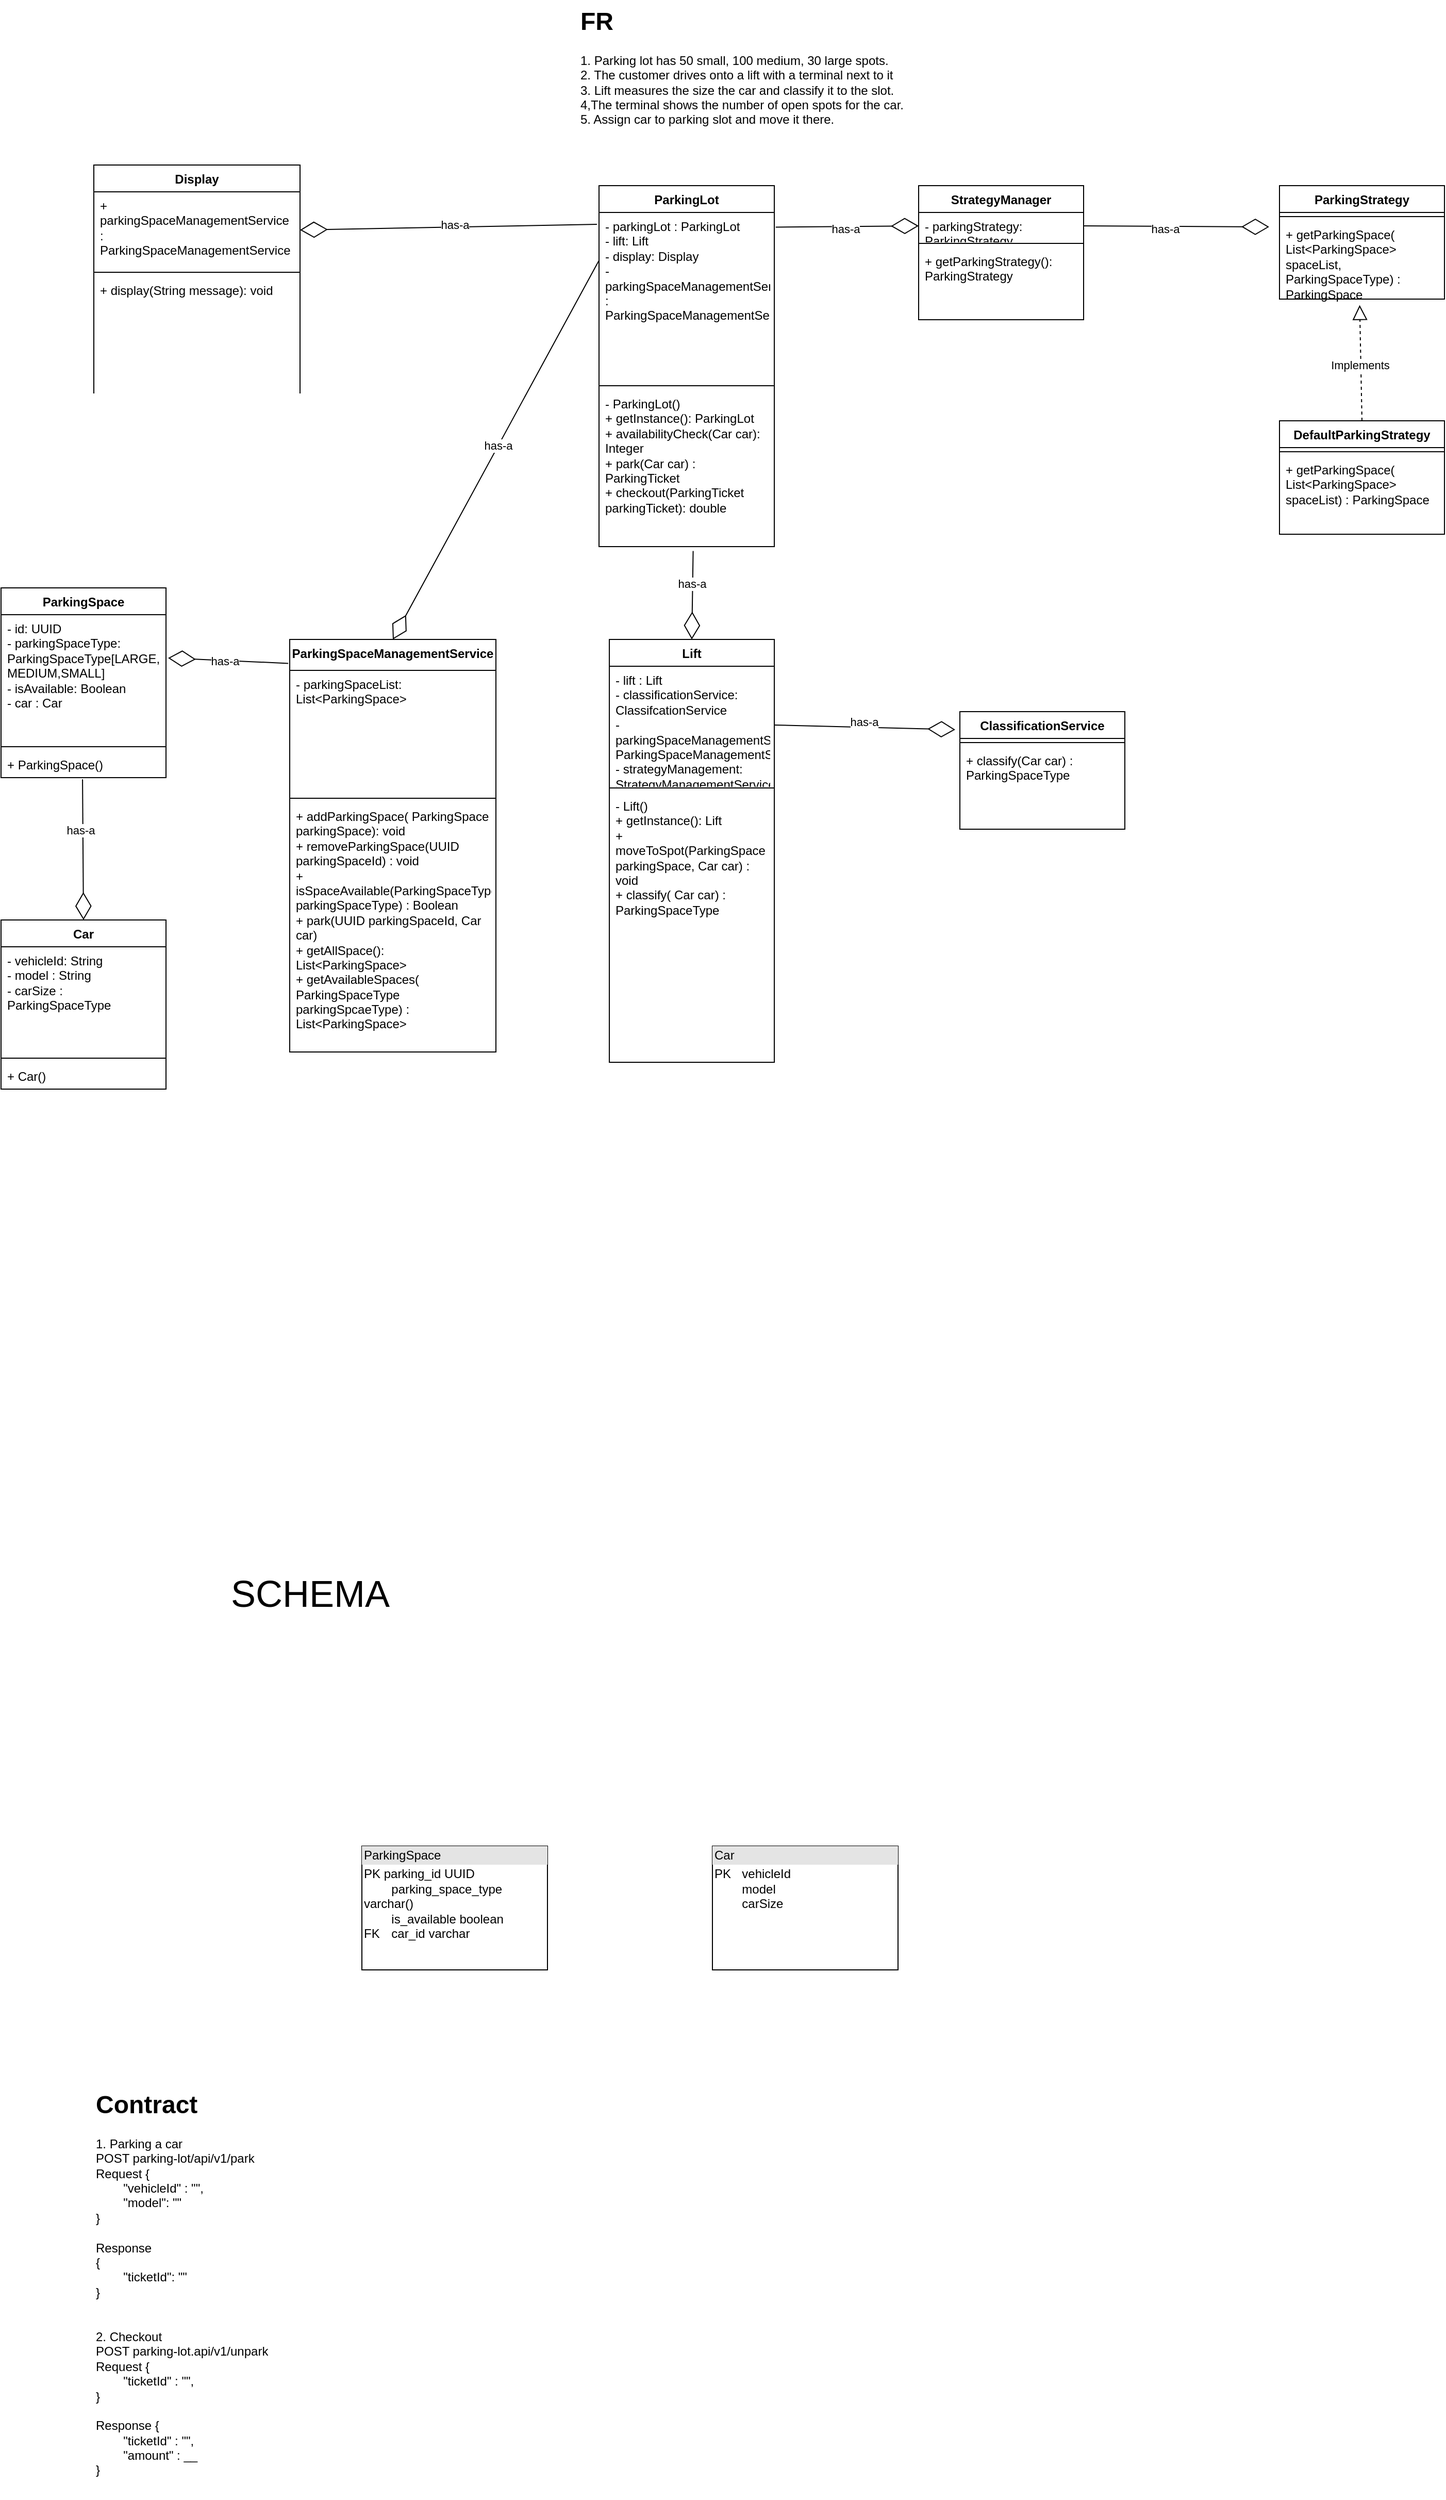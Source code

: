 <mxfile version="27.1.4">
  <diagram name="Page-1" id="UW-poa858qaeIp_pGrpX">
    <mxGraphModel dx="1883" dy="573" grid="1" gridSize="10" guides="1" tooltips="1" connect="1" arrows="1" fold="1" page="1" pageScale="1" pageWidth="827" pageHeight="1169" math="0" shadow="0">
      <root>
        <mxCell id="0" />
        <mxCell id="1" parent="0" />
        <mxCell id="SHzDKRTAuKYKpZvFo72O-1" value="&lt;h1 style=&quot;margin-top: 0px;&quot;&gt;FR&lt;/h1&gt;&lt;div&gt;1. Parking lot has 50 small, 100 medium, 30 large spots.&lt;/div&gt;&lt;div&gt;2. The customer drives onto a lift with a terminal next to it&lt;/div&gt;&lt;div&gt;3. Lift measures the size the car and classify it to the slot.&lt;/div&gt;&lt;div&gt;4,The terminal shows the number of open spots for the car.&lt;/div&gt;&lt;div&gt;5. Assign car to parking slot and move it there.&lt;/div&gt;" style="text;html=1;whiteSpace=wrap;overflow=hidden;rounded=0;" parent="1" vertex="1">
          <mxGeometry x="180" y="20" width="360" height="150" as="geometry" />
        </mxCell>
        <mxCell id="SHzDKRTAuKYKpZvFo72O-2" value="Car" style="swimlane;fontStyle=1;align=center;verticalAlign=top;childLayout=stackLayout;horizontal=1;startSize=26;horizontalStack=0;resizeParent=1;resizeParentMax=0;resizeLast=0;collapsible=1;marginBottom=0;whiteSpace=wrap;html=1;" parent="1" vertex="1">
          <mxGeometry x="-380" y="912" width="160" height="164" as="geometry" />
        </mxCell>
        <mxCell id="SHzDKRTAuKYKpZvFo72O-3" value="- vehicleId: String&lt;div&gt;- model : String&lt;/div&gt;&lt;div&gt;- carSize : ParkingSpaceType&lt;br&gt;&lt;/div&gt;" style="text;strokeColor=none;fillColor=none;align=left;verticalAlign=top;spacingLeft=4;spacingRight=4;overflow=hidden;rotatable=0;points=[[0,0.5],[1,0.5]];portConstraint=eastwest;whiteSpace=wrap;html=1;" parent="SHzDKRTAuKYKpZvFo72O-2" vertex="1">
          <mxGeometry y="26" width="160" height="104" as="geometry" />
        </mxCell>
        <mxCell id="SHzDKRTAuKYKpZvFo72O-4" value="" style="line;strokeWidth=1;fillColor=none;align=left;verticalAlign=middle;spacingTop=-1;spacingLeft=3;spacingRight=3;rotatable=0;labelPosition=right;points=[];portConstraint=eastwest;strokeColor=inherit;" parent="SHzDKRTAuKYKpZvFo72O-2" vertex="1">
          <mxGeometry y="130" width="160" height="8" as="geometry" />
        </mxCell>
        <mxCell id="SHzDKRTAuKYKpZvFo72O-5" value="+ Car()" style="text;strokeColor=none;fillColor=none;align=left;verticalAlign=top;spacingLeft=4;spacingRight=4;overflow=hidden;rotatable=0;points=[[0,0.5],[1,0.5]];portConstraint=eastwest;whiteSpace=wrap;html=1;" parent="SHzDKRTAuKYKpZvFo72O-2" vertex="1">
          <mxGeometry y="138" width="160" height="26" as="geometry" />
        </mxCell>
        <mxCell id="SHzDKRTAuKYKpZvFo72O-6" value="ParkingLot" style="swimlane;fontStyle=1;align=center;verticalAlign=top;childLayout=stackLayout;horizontal=1;startSize=26;horizontalStack=0;resizeParent=1;resizeParentMax=0;resizeLast=0;collapsible=1;marginBottom=0;whiteSpace=wrap;html=1;" parent="1" vertex="1">
          <mxGeometry x="200" y="200" width="170" height="350" as="geometry" />
        </mxCell>
        <mxCell id="SHzDKRTAuKYKpZvFo72O-7" value="- parkingLot : ParkingLot&lt;div&gt;- lift: Lift&lt;/div&gt;&lt;div&gt;- display: Display&lt;/div&gt;&lt;div&gt;- parkingSpaceManagementService : ParkingSpaceManagementService&lt;br&gt;&lt;div&gt;&lt;br&gt;&lt;/div&gt;&lt;/div&gt;" style="text;strokeColor=none;fillColor=none;align=left;verticalAlign=top;spacingLeft=4;spacingRight=4;overflow=hidden;rotatable=0;points=[[0,0.5],[1,0.5]];portConstraint=eastwest;whiteSpace=wrap;html=1;" parent="SHzDKRTAuKYKpZvFo72O-6" vertex="1">
          <mxGeometry y="26" width="170" height="164" as="geometry" />
        </mxCell>
        <mxCell id="SHzDKRTAuKYKpZvFo72O-8" value="" style="line;strokeWidth=1;fillColor=none;align=left;verticalAlign=middle;spacingTop=-1;spacingLeft=3;spacingRight=3;rotatable=0;labelPosition=right;points=[];portConstraint=eastwest;strokeColor=inherit;" parent="SHzDKRTAuKYKpZvFo72O-6" vertex="1">
          <mxGeometry y="190" width="170" height="8" as="geometry" />
        </mxCell>
        <mxCell id="SHzDKRTAuKYKpZvFo72O-9" value="- ParkingLot()&lt;div&gt;+ getInstance(): ParkingLot&lt;/div&gt;&lt;div&gt;+ availabilityCheck(Car car): Integer&lt;/div&gt;&lt;div&gt;+ park(Car car) : ParkingTicket&lt;/div&gt;&lt;div&gt;+ checkout(ParkingTicket parkingTicket): double&amp;nbsp;&lt;/div&gt;" style="text;strokeColor=none;fillColor=none;align=left;verticalAlign=top;spacingLeft=4;spacingRight=4;overflow=hidden;rotatable=0;points=[[0,0.5],[1,0.5]];portConstraint=eastwest;whiteSpace=wrap;html=1;" parent="SHzDKRTAuKYKpZvFo72O-6" vertex="1">
          <mxGeometry y="198" width="170" height="152" as="geometry" />
        </mxCell>
        <mxCell id="SHzDKRTAuKYKpZvFo72O-10" value="ParkingSpace" style="swimlane;fontStyle=1;align=center;verticalAlign=top;childLayout=stackLayout;horizontal=1;startSize=26;horizontalStack=0;resizeParent=1;resizeParentMax=0;resizeLast=0;collapsible=1;marginBottom=0;whiteSpace=wrap;html=1;" parent="1" vertex="1">
          <mxGeometry x="-380" y="590" width="160" height="184" as="geometry" />
        </mxCell>
        <mxCell id="SHzDKRTAuKYKpZvFo72O-11" value="&lt;div&gt;- id: UUID&lt;/div&gt;- parkingSpaceType: ParkingSpaceType[LARGE,&lt;div&gt;MEDIUM,SMALL]&lt;/div&gt;&lt;div&gt;- isAvailable: Boolean&lt;/div&gt;&lt;div&gt;- car : Car&lt;/div&gt;&lt;div&gt;&lt;br&gt;&lt;/div&gt;" style="text;strokeColor=none;fillColor=none;align=left;verticalAlign=top;spacingLeft=4;spacingRight=4;overflow=hidden;rotatable=0;points=[[0,0.5],[1,0.5]];portConstraint=eastwest;whiteSpace=wrap;html=1;" parent="SHzDKRTAuKYKpZvFo72O-10" vertex="1">
          <mxGeometry y="26" width="160" height="124" as="geometry" />
        </mxCell>
        <mxCell id="SHzDKRTAuKYKpZvFo72O-12" value="" style="line;strokeWidth=1;fillColor=none;align=left;verticalAlign=middle;spacingTop=-1;spacingLeft=3;spacingRight=3;rotatable=0;labelPosition=right;points=[];portConstraint=eastwest;strokeColor=inherit;" parent="SHzDKRTAuKYKpZvFo72O-10" vertex="1">
          <mxGeometry y="150" width="160" height="8" as="geometry" />
        </mxCell>
        <mxCell id="SHzDKRTAuKYKpZvFo72O-13" value="+ ParkingSpace()" style="text;strokeColor=none;fillColor=none;align=left;verticalAlign=top;spacingLeft=4;spacingRight=4;overflow=hidden;rotatable=0;points=[[0,0.5],[1,0.5]];portConstraint=eastwest;whiteSpace=wrap;html=1;" parent="SHzDKRTAuKYKpZvFo72O-10" vertex="1">
          <mxGeometry y="158" width="160" height="26" as="geometry" />
        </mxCell>
        <mxCell id="SHzDKRTAuKYKpZvFo72O-35" value="ParkingStrategy" style="swimlane;fontStyle=1;align=center;verticalAlign=top;childLayout=stackLayout;horizontal=1;startSize=26;horizontalStack=0;resizeParent=1;resizeParentMax=0;resizeLast=0;collapsible=1;marginBottom=0;whiteSpace=wrap;html=1;" parent="1" vertex="1">
          <mxGeometry x="860" y="200" width="160" height="110" as="geometry" />
        </mxCell>
        <mxCell id="SHzDKRTAuKYKpZvFo72O-36" value="" style="line;strokeWidth=1;fillColor=none;align=left;verticalAlign=middle;spacingTop=-1;spacingLeft=3;spacingRight=3;rotatable=0;labelPosition=right;points=[];portConstraint=eastwest;strokeColor=inherit;" parent="SHzDKRTAuKYKpZvFo72O-35" vertex="1">
          <mxGeometry y="26" width="160" height="8" as="geometry" />
        </mxCell>
        <mxCell id="SHzDKRTAuKYKpZvFo72O-37" value="+ getParkingSpace( List&amp;lt;ParkingSpace&amp;gt; spaceList, ParkingSpaceType) : ParkingSpace&amp;nbsp;" style="text;strokeColor=none;fillColor=none;align=left;verticalAlign=top;spacingLeft=4;spacingRight=4;overflow=hidden;rotatable=0;points=[[0,0.5],[1,0.5]];portConstraint=eastwest;whiteSpace=wrap;html=1;" parent="SHzDKRTAuKYKpZvFo72O-35" vertex="1">
          <mxGeometry y="34" width="160" height="76" as="geometry" />
        </mxCell>
        <mxCell id="SHzDKRTAuKYKpZvFo72O-38" value="DefaultParkingStrategy" style="swimlane;fontStyle=1;align=center;verticalAlign=top;childLayout=stackLayout;horizontal=1;startSize=26;horizontalStack=0;resizeParent=1;resizeParentMax=0;resizeLast=0;collapsible=1;marginBottom=0;whiteSpace=wrap;html=1;" parent="1" vertex="1">
          <mxGeometry x="860" y="428" width="160" height="110" as="geometry" />
        </mxCell>
        <mxCell id="SHzDKRTAuKYKpZvFo72O-39" value="" style="line;strokeWidth=1;fillColor=none;align=left;verticalAlign=middle;spacingTop=-1;spacingLeft=3;spacingRight=3;rotatable=0;labelPosition=right;points=[];portConstraint=eastwest;strokeColor=inherit;" parent="SHzDKRTAuKYKpZvFo72O-38" vertex="1">
          <mxGeometry y="26" width="160" height="8" as="geometry" />
        </mxCell>
        <mxCell id="SHzDKRTAuKYKpZvFo72O-40" value="+ getParkingSpace( List&amp;lt;ParkingSpace&amp;gt; spaceList) : ParkingSpace&amp;nbsp;" style="text;strokeColor=none;fillColor=none;align=left;verticalAlign=top;spacingLeft=4;spacingRight=4;overflow=hidden;rotatable=0;points=[[0,0.5],[1,0.5]];portConstraint=eastwest;whiteSpace=wrap;html=1;" parent="SHzDKRTAuKYKpZvFo72O-38" vertex="1">
          <mxGeometry y="34" width="160" height="76" as="geometry" />
        </mxCell>
        <mxCell id="SHzDKRTAuKYKpZvFo72O-44" value="" style="endArrow=block;dashed=1;endFill=0;endSize=12;html=1;rounded=0;entryX=0.486;entryY=1.076;entryDx=0;entryDy=0;entryPerimeter=0;exitX=0.5;exitY=0;exitDx=0;exitDy=0;" parent="1" source="SHzDKRTAuKYKpZvFo72O-38" target="SHzDKRTAuKYKpZvFo72O-37" edge="1">
          <mxGeometry width="160" relative="1" as="geometry">
            <mxPoint x="550.045" y="470" as="sourcePoint" />
            <mxPoint x="710.045" y="470" as="targetPoint" />
          </mxGeometry>
        </mxCell>
        <mxCell id="SHzDKRTAuKYKpZvFo72O-45" value="Implements" style="edgeLabel;html=1;align=center;verticalAlign=middle;resizable=0;points=[];" parent="SHzDKRTAuKYKpZvFo72O-44" vertex="1" connectable="0">
          <mxGeometry x="-0.039" y="1" relative="1" as="geometry">
            <mxPoint as="offset" />
          </mxGeometry>
        </mxCell>
        <mxCell id="SHzDKRTAuKYKpZvFo72O-59" value="" style="endArrow=diamondThin;endFill=0;endSize=24;html=1;rounded=0;exitX=0.494;exitY=1.064;exitDx=0;exitDy=0;exitPerimeter=0;entryX=0.5;entryY=0;entryDx=0;entryDy=0;" parent="1" source="SHzDKRTAuKYKpZvFo72O-13" target="SHzDKRTAuKYKpZvFo72O-2" edge="1">
          <mxGeometry width="160" relative="1" as="geometry">
            <mxPoint x="-340.0" y="897.664" as="sourcePoint" />
            <mxPoint x="252.72" y="872" as="targetPoint" />
          </mxGeometry>
        </mxCell>
        <mxCell id="SHzDKRTAuKYKpZvFo72O-60" value="has-a" style="edgeLabel;html=1;align=center;verticalAlign=middle;resizable=0;points=[];" parent="SHzDKRTAuKYKpZvFo72O-59" vertex="1" connectable="0">
          <mxGeometry x="-0.283" y="-3" relative="1" as="geometry">
            <mxPoint as="offset" />
          </mxGeometry>
        </mxCell>
        <mxCell id="hGUzSqDSabfNw7DdW95T-1" value="Lift" style="swimlane;fontStyle=1;align=center;verticalAlign=top;childLayout=stackLayout;horizontal=1;startSize=26;horizontalStack=0;resizeParent=1;resizeParentMax=0;resizeLast=0;collapsible=1;marginBottom=0;whiteSpace=wrap;html=1;" parent="1" vertex="1">
          <mxGeometry x="210" y="640" width="160" height="410" as="geometry" />
        </mxCell>
        <mxCell id="hGUzSqDSabfNw7DdW95T-2" value="- lift : Lift&lt;br&gt;&lt;div&gt;- classificationService: ClassifcationService&lt;/div&gt;&lt;div&gt;- parkingSpaceManagementService:&lt;br&gt;ParkingSpaceManagementService&lt;/div&gt;&lt;div&gt;- strategyManagement: StrategyManagementService&lt;/div&gt;" style="text;strokeColor=none;fillColor=none;align=left;verticalAlign=top;spacingLeft=4;spacingRight=4;overflow=hidden;rotatable=0;points=[[0,0.5],[1,0.5]];portConstraint=eastwest;whiteSpace=wrap;html=1;" parent="hGUzSqDSabfNw7DdW95T-1" vertex="1">
          <mxGeometry y="26" width="160" height="114" as="geometry" />
        </mxCell>
        <mxCell id="hGUzSqDSabfNw7DdW95T-3" value="" style="line;strokeWidth=1;fillColor=none;align=left;verticalAlign=middle;spacingTop=-1;spacingLeft=3;spacingRight=3;rotatable=0;labelPosition=right;points=[];portConstraint=eastwest;strokeColor=inherit;" parent="hGUzSqDSabfNw7DdW95T-1" vertex="1">
          <mxGeometry y="140" width="160" height="8" as="geometry" />
        </mxCell>
        <mxCell id="hGUzSqDSabfNw7DdW95T-4" value="- Lift()&lt;div&gt;+ getInstance(): Lift&lt;br&gt;+ moveToSpot(ParkingSpace parkingSpace, Car car) : void&amp;nbsp;&lt;/div&gt;&lt;div&gt;+ classify( Car car) : ParkingSpaceType&lt;br&gt;&lt;/div&gt;&lt;div&gt;&lt;br&gt;&lt;/div&gt;" style="text;strokeColor=none;fillColor=none;align=left;verticalAlign=top;spacingLeft=4;spacingRight=4;overflow=hidden;rotatable=0;points=[[0,0.5],[1,0.5]];portConstraint=eastwest;whiteSpace=wrap;html=1;" parent="hGUzSqDSabfNw7DdW95T-1" vertex="1">
          <mxGeometry y="148" width="160" height="262" as="geometry" />
        </mxCell>
        <mxCell id="hGUzSqDSabfNw7DdW95T-7" value="ClassificationService" style="swimlane;fontStyle=1;align=center;verticalAlign=top;childLayout=stackLayout;horizontal=1;startSize=26;horizontalStack=0;resizeParent=1;resizeParentMax=0;resizeLast=0;collapsible=1;marginBottom=0;whiteSpace=wrap;html=1;" parent="1" vertex="1">
          <mxGeometry x="550" y="710" width="160" height="114" as="geometry" />
        </mxCell>
        <mxCell id="hGUzSqDSabfNw7DdW95T-9" value="" style="line;strokeWidth=1;fillColor=none;align=left;verticalAlign=middle;spacingTop=-1;spacingLeft=3;spacingRight=3;rotatable=0;labelPosition=right;points=[];portConstraint=eastwest;strokeColor=inherit;" parent="hGUzSqDSabfNw7DdW95T-7" vertex="1">
          <mxGeometry y="26" width="160" height="8" as="geometry" />
        </mxCell>
        <mxCell id="hGUzSqDSabfNw7DdW95T-10" value="+ classify(Car car) : ParkingSpaceType" style="text;strokeColor=none;fillColor=none;align=left;verticalAlign=top;spacingLeft=4;spacingRight=4;overflow=hidden;rotatable=0;points=[[0,0.5],[1,0.5]];portConstraint=eastwest;whiteSpace=wrap;html=1;" parent="hGUzSqDSabfNw7DdW95T-7" vertex="1">
          <mxGeometry y="34" width="160" height="80" as="geometry" />
        </mxCell>
        <mxCell id="hGUzSqDSabfNw7DdW95T-11" value="" style="endArrow=diamondThin;endFill=0;endSize=24;html=1;rounded=0;exitX=1;exitY=0.5;exitDx=0;exitDy=0;entryX=-0.028;entryY=0.153;entryDx=0;entryDy=0;entryPerimeter=0;" parent="1" source="hGUzSqDSabfNw7DdW95T-2" target="hGUzSqDSabfNw7DdW95T-7" edge="1">
          <mxGeometry width="160" relative="1" as="geometry">
            <mxPoint x="370" y="490" as="sourcePoint" />
            <mxPoint x="530" y="490" as="targetPoint" />
          </mxGeometry>
        </mxCell>
        <mxCell id="hGUzSqDSabfNw7DdW95T-12" value="has-a" style="edgeLabel;html=1;align=center;verticalAlign=middle;resizable=0;points=[];" parent="hGUzSqDSabfNw7DdW95T-11" vertex="1" connectable="0">
          <mxGeometry x="-0.007" y="5" relative="1" as="geometry">
            <mxPoint as="offset" />
          </mxGeometry>
        </mxCell>
        <mxCell id="hGUzSqDSabfNw7DdW95T-13" value="ParkingSpaceManagementService" style="swimlane;fontStyle=1;align=center;verticalAlign=top;childLayout=stackLayout;horizontal=1;startSize=30;horizontalStack=0;resizeParent=1;resizeParentMax=0;resizeLast=0;collapsible=1;marginBottom=0;whiteSpace=wrap;html=1;" parent="1" vertex="1">
          <mxGeometry x="-100" y="640" width="200" height="400" as="geometry" />
        </mxCell>
        <mxCell id="hGUzSqDSabfNw7DdW95T-14" value="- parkingSpaceList: List&amp;lt;ParkingSpace&amp;gt;" style="text;strokeColor=none;fillColor=none;align=left;verticalAlign=top;spacingLeft=4;spacingRight=4;overflow=hidden;rotatable=0;points=[[0,0.5],[1,0.5]];portConstraint=eastwest;whiteSpace=wrap;html=1;" parent="hGUzSqDSabfNw7DdW95T-13" vertex="1">
          <mxGeometry y="30" width="200" height="120" as="geometry" />
        </mxCell>
        <mxCell id="hGUzSqDSabfNw7DdW95T-15" value="" style="line;strokeWidth=1;fillColor=none;align=left;verticalAlign=middle;spacingTop=-1;spacingLeft=3;spacingRight=3;rotatable=0;labelPosition=right;points=[];portConstraint=eastwest;strokeColor=inherit;" parent="hGUzSqDSabfNw7DdW95T-13" vertex="1">
          <mxGeometry y="150" width="200" height="8" as="geometry" />
        </mxCell>
        <mxCell id="hGUzSqDSabfNw7DdW95T-16" value="+ addParkingSpace( ParkingSpace parkingSpace): void&lt;div&gt;+ removeParkingSpace(UUID parkingSpaceId) : void&lt;/div&gt;&lt;div&gt;+ isSpaceAvailable(ParkingSpaceType parkingSpaceType) : Boolean&lt;/div&gt;&lt;div&gt;+ park(UUID parkingSpaceId, Car car)&lt;/div&gt;&lt;div&gt;+ getAllSpace(): List&amp;lt;ParkingSpace&amp;gt;&lt;/div&gt;&lt;div&gt;+ getAvailableSpaces( ParkingSpaceType parkingSpcaeType) : List&amp;lt;ParkingSpace&amp;gt;&lt;/div&gt;" style="text;strokeColor=none;fillColor=none;align=left;verticalAlign=top;spacingLeft=4;spacingRight=4;overflow=hidden;rotatable=0;points=[[0,0.5],[1,0.5]];portConstraint=eastwest;whiteSpace=wrap;html=1;" parent="hGUzSqDSabfNw7DdW95T-13" vertex="1">
          <mxGeometry y="158" width="200" height="242" as="geometry" />
        </mxCell>
        <mxCell id="hGUzSqDSabfNw7DdW95T-17" value="" style="endArrow=diamondThin;endFill=0;endSize=24;html=1;rounded=0;exitX=-0.007;exitY=0.058;exitDx=0;exitDy=0;exitPerimeter=0;" parent="1" source="hGUzSqDSabfNw7DdW95T-13" edge="1">
          <mxGeometry width="160" relative="1" as="geometry">
            <mxPoint y="630" as="sourcePoint" />
            <mxPoint x="-218" y="658" as="targetPoint" />
          </mxGeometry>
        </mxCell>
        <mxCell id="hGUzSqDSabfNw7DdW95T-18" value="has-a" style="edgeLabel;html=1;align=center;verticalAlign=middle;resizable=0;points=[];" parent="hGUzSqDSabfNw7DdW95T-17" vertex="1" connectable="0">
          <mxGeometry x="0.061" relative="1" as="geometry">
            <mxPoint as="offset" />
          </mxGeometry>
        </mxCell>
        <mxCell id="hGUzSqDSabfNw7DdW95T-19" value="" style="endArrow=diamondThin;endFill=0;endSize=24;html=1;rounded=0;entryX=0.5;entryY=0;entryDx=0;entryDy=0;exitX=0.537;exitY=1.028;exitDx=0;exitDy=0;exitPerimeter=0;" parent="1" source="SHzDKRTAuKYKpZvFo72O-9" target="hGUzSqDSabfNw7DdW95T-1" edge="1">
          <mxGeometry width="160" relative="1" as="geometry">
            <mxPoint x="250" y="460" as="sourcePoint" />
            <mxPoint x="410" y="460" as="targetPoint" />
          </mxGeometry>
        </mxCell>
        <mxCell id="hGUzSqDSabfNw7DdW95T-20" value="has-a" style="edgeLabel;html=1;align=center;verticalAlign=middle;resizable=0;points=[];" parent="hGUzSqDSabfNw7DdW95T-19" vertex="1" connectable="0">
          <mxGeometry x="-0.252" y="-1" relative="1" as="geometry">
            <mxPoint as="offset" />
          </mxGeometry>
        </mxCell>
        <mxCell id="hGUzSqDSabfNw7DdW95T-25" value="StrategyManager" style="swimlane;fontStyle=1;align=center;verticalAlign=top;childLayout=stackLayout;horizontal=1;startSize=26;horizontalStack=0;resizeParent=1;resizeParentMax=0;resizeLast=0;collapsible=1;marginBottom=0;whiteSpace=wrap;html=1;" parent="1" vertex="1">
          <mxGeometry x="510" y="200" width="160" height="130" as="geometry" />
        </mxCell>
        <mxCell id="hGUzSqDSabfNw7DdW95T-26" value="- parkingStrategy: ParkingStrategy" style="text;strokeColor=none;fillColor=none;align=left;verticalAlign=top;spacingLeft=4;spacingRight=4;overflow=hidden;rotatable=0;points=[[0,0.5],[1,0.5]];portConstraint=eastwest;whiteSpace=wrap;html=1;" parent="hGUzSqDSabfNw7DdW95T-25" vertex="1">
          <mxGeometry y="26" width="160" height="26" as="geometry" />
        </mxCell>
        <mxCell id="hGUzSqDSabfNw7DdW95T-27" value="" style="line;strokeWidth=1;fillColor=none;align=left;verticalAlign=middle;spacingTop=-1;spacingLeft=3;spacingRight=3;rotatable=0;labelPosition=right;points=[];portConstraint=eastwest;strokeColor=inherit;" parent="hGUzSqDSabfNw7DdW95T-25" vertex="1">
          <mxGeometry y="52" width="160" height="8" as="geometry" />
        </mxCell>
        <mxCell id="hGUzSqDSabfNw7DdW95T-28" value="+ getParkingStrategy(): ParkingStrategy" style="text;strokeColor=none;fillColor=none;align=left;verticalAlign=top;spacingLeft=4;spacingRight=4;overflow=hidden;rotatable=0;points=[[0,0.5],[1,0.5]];portConstraint=eastwest;whiteSpace=wrap;html=1;" parent="hGUzSqDSabfNw7DdW95T-25" vertex="1">
          <mxGeometry y="60" width="160" height="70" as="geometry" />
        </mxCell>
        <mxCell id="hGUzSqDSabfNw7DdW95T-29" value="" style="endArrow=diamondThin;endFill=0;endSize=24;html=1;rounded=0;exitX=1;exitY=0.5;exitDx=0;exitDy=0;" parent="1" source="hGUzSqDSabfNw7DdW95T-26" edge="1">
          <mxGeometry width="160" relative="1" as="geometry">
            <mxPoint x="270" y="140" as="sourcePoint" />
            <mxPoint x="850" y="240" as="targetPoint" />
          </mxGeometry>
        </mxCell>
        <mxCell id="hGUzSqDSabfNw7DdW95T-30" value="has-a" style="edgeLabel;html=1;align=center;verticalAlign=middle;resizable=0;points=[];" parent="hGUzSqDSabfNw7DdW95T-29" vertex="1" connectable="0">
          <mxGeometry x="-0.139" y="-1" relative="1" as="geometry">
            <mxPoint x="1" y="1" as="offset" />
          </mxGeometry>
        </mxCell>
        <mxCell id="hGUzSqDSabfNw7DdW95T-31" value="&lt;font style=&quot;font-size: 36px;&quot;&gt;SCHEMA&lt;/font&gt;" style="text;html=1;align=center;verticalAlign=middle;whiteSpace=wrap;rounded=0;" parent="1" vertex="1">
          <mxGeometry x="-330" y="1550" width="500" height="30" as="geometry" />
        </mxCell>
        <mxCell id="hGUzSqDSabfNw7DdW95T-32" value="&lt;div style=&quot;box-sizing: border-box; width: 100%; background: rgb(228, 228, 228); padding: 2px;&quot;&gt;ParkingSpace&lt;/div&gt;&lt;table style=&quot;width:100%;font-size:1em;&quot; cellpadding=&quot;2&quot; cellspacing=&quot;0&quot;&gt;&lt;tbody&gt;&lt;tr&gt;&lt;td&gt;PK parking_id UUID&lt;br&gt;&lt;span style=&quot;white-space: pre;&quot;&gt;&#x9;&lt;/span&gt;parking_space_type varchar()&lt;br&gt;&lt;span style=&quot;white-space: pre;&quot;&gt;&#x9;&lt;/span&gt;is_available boolean&lt;br&gt;FK&lt;span style=&quot;white-space: pre;&quot;&gt;&#x9;&lt;/span&gt;car_id varchar&amp;nbsp;&lt;br&gt;&lt;br&gt;&lt;/td&gt;&lt;td&gt;&lt;br&gt;&lt;/td&gt;&lt;/tr&gt;&lt;tr&gt;&lt;td&gt;&lt;/td&gt;&lt;td&gt;&lt;br&gt;&lt;/td&gt;&lt;/tr&gt;&lt;/tbody&gt;&lt;/table&gt;" style="verticalAlign=top;align=left;overflow=fill;html=1;whiteSpace=wrap;" parent="1" vertex="1">
          <mxGeometry x="-30" y="1810" width="180" height="120" as="geometry" />
        </mxCell>
        <mxCell id="hGUzSqDSabfNw7DdW95T-33" value="&lt;div style=&quot;box-sizing: border-box; width: 100%; background: rgb(228, 228, 228); padding: 2px;&quot;&gt;Car&lt;/div&gt;&lt;table style=&quot;width:100%;font-size:1em;&quot; cellpadding=&quot;2&quot; cellspacing=&quot;0&quot;&gt;&lt;tbody&gt;&lt;tr&gt;&lt;td&gt;PK&lt;span style=&quot;white-space: pre;&quot;&gt;&#x9;&lt;/span&gt;vehicleId&lt;br&gt;&amp;nbsp;&lt;span style=&quot;white-space: pre;&quot;&gt;&#x9;&lt;/span&gt;model&lt;br&gt;&lt;span style=&quot;white-space: pre;&quot;&gt;&#x9;&lt;/span&gt;carSize&lt;br&gt;&lt;/td&gt;&lt;td&gt;&lt;br&gt;&lt;/td&gt;&lt;/tr&gt;&lt;tr&gt;&lt;td&gt;&lt;br&gt;&lt;/td&gt;&lt;td&gt;&lt;br&gt;&lt;/td&gt;&lt;/tr&gt;&lt;/tbody&gt;&lt;/table&gt;" style="verticalAlign=top;align=left;overflow=fill;html=1;whiteSpace=wrap;" parent="1" vertex="1">
          <mxGeometry x="310" y="1810" width="180" height="120" as="geometry" />
        </mxCell>
        <mxCell id="hGUzSqDSabfNw7DdW95T-34" value="&lt;h1 style=&quot;margin-top: 0px;&quot;&gt;Contract&lt;/h1&gt;&lt;div&gt;1. Parking a car&lt;br&gt;POST parking-lot/api/v1/park&lt;/div&gt;&lt;div&gt;Request {&lt;/div&gt;&lt;div&gt;&lt;span style=&quot;white-space: pre;&quot;&gt;&#x9;&lt;/span&gt;&quot;vehicleId&quot; : &quot;&quot;,&lt;br&gt;&lt;/div&gt;&lt;div&gt;&lt;span style=&quot;white-space: pre;&quot;&gt;&#x9;&lt;/span&gt;&quot;model&quot;: &quot;&quot;&lt;br&gt;&lt;/div&gt;&lt;div&gt;}&lt;/div&gt;&lt;div&gt;&lt;br&gt;&lt;/div&gt;&lt;div&gt;Response&amp;nbsp;&lt;br&gt;{&lt;/div&gt;&lt;div&gt;&lt;span style=&quot;white-space: pre;&quot;&gt;&#x9;&lt;/span&gt;&quot;ticketId&quot;: &quot;&quot;&amp;nbsp;&lt;br&gt;}&lt;/div&gt;&lt;div&gt;&lt;br&gt;&lt;/div&gt;&lt;div&gt;&lt;br&gt;&lt;/div&gt;&lt;div&gt;2. Checkout&lt;br&gt;POST parking-lot.api/v1/unpark&lt;/div&gt;&lt;div&gt;Request {&lt;/div&gt;&lt;div&gt;&lt;span style=&quot;white-space: pre;&quot;&gt;&#x9;&lt;/span&gt;&quot;ticketId&quot; : &quot;&quot;,&lt;br&gt;&lt;/div&gt;&lt;div&gt;}&lt;/div&gt;&lt;div&gt;&lt;br&gt;&lt;/div&gt;&lt;div&gt;Response {&lt;/div&gt;&lt;div&gt;&lt;span style=&quot;white-space: pre;&quot;&gt;&#x9;&lt;/span&gt;&quot;ticketId&quot; : &quot;&quot;,&lt;br&gt;&lt;/div&gt;&lt;div&gt;&lt;span style=&quot;white-space: pre;&quot;&gt;&#x9;&lt;/span&gt;&quot;amount&quot; : __&lt;br&gt;&lt;/div&gt;&lt;div&gt;}&lt;/div&gt;" style="text;html=1;whiteSpace=wrap;overflow=hidden;rounded=0;" parent="1" vertex="1">
          <mxGeometry x="-290" y="2040" width="300" height="400" as="geometry" />
        </mxCell>
        <mxCell id="hGUzSqDSabfNw7DdW95T-36" value="Display" style="swimlane;fontStyle=1;align=center;verticalAlign=top;childLayout=stackLayout;horizontal=1;startSize=26;horizontalStack=0;resizeParent=1;resizeParentMax=0;resizeLast=0;collapsible=1;marginBottom=0;whiteSpace=wrap;html=1;" parent="1" vertex="1">
          <mxGeometry x="-290" y="180" width="200" height="248" as="geometry" />
        </mxCell>
        <mxCell id="hGUzSqDSabfNw7DdW95T-37" value="+ parkingSpaceManagementService&lt;div&gt;: ParkingSpaceManagementService&lt;/div&gt;" style="text;strokeColor=none;fillColor=none;align=left;verticalAlign=top;spacingLeft=4;spacingRight=4;overflow=hidden;rotatable=0;points=[[0,0.5],[1,0.5]];portConstraint=eastwest;whiteSpace=wrap;html=1;" parent="hGUzSqDSabfNw7DdW95T-36" vertex="1">
          <mxGeometry y="26" width="200" height="74" as="geometry" />
        </mxCell>
        <mxCell id="hGUzSqDSabfNw7DdW95T-38" value="" style="line;strokeWidth=1;fillColor=none;align=left;verticalAlign=middle;spacingTop=-1;spacingLeft=3;spacingRight=3;rotatable=0;labelPosition=right;points=[];portConstraint=eastwest;strokeColor=inherit;" parent="hGUzSqDSabfNw7DdW95T-36" vertex="1">
          <mxGeometry y="100" width="200" height="8" as="geometry" />
        </mxCell>
        <mxCell id="hGUzSqDSabfNw7DdW95T-39" value="+ display(String message): void&lt;div&gt;&lt;div&gt;&lt;br&gt;&lt;/div&gt;&lt;/div&gt;" style="text;strokeColor=none;fillColor=none;align=left;verticalAlign=top;spacingLeft=4;spacingRight=4;overflow=hidden;rotatable=0;points=[[0,0.5],[1,0.5]];portConstraint=eastwest;whiteSpace=wrap;html=1;" parent="hGUzSqDSabfNw7DdW95T-36" vertex="1">
          <mxGeometry y="108" width="200" height="140" as="geometry" />
        </mxCell>
        <mxCell id="hGUzSqDSabfNw7DdW95T-40" value="" style="endArrow=diamondThin;endFill=0;endSize=24;html=1;rounded=0;entryX=1;entryY=0.5;entryDx=0;entryDy=0;exitX=-0.012;exitY=0.07;exitDx=0;exitDy=0;exitPerimeter=0;" parent="1" source="SHzDKRTAuKYKpZvFo72O-7" target="hGUzSqDSabfNw7DdW95T-37" edge="1">
          <mxGeometry width="160" relative="1" as="geometry">
            <mxPoint x="310" y="510" as="sourcePoint" />
            <mxPoint x="470" y="510" as="targetPoint" />
          </mxGeometry>
        </mxCell>
        <mxCell id="hGUzSqDSabfNw7DdW95T-41" value="has-a" style="edgeLabel;html=1;align=center;verticalAlign=middle;resizable=0;points=[];" parent="hGUzSqDSabfNw7DdW95T-40" vertex="1" connectable="0">
          <mxGeometry x="-0.04" y="-2" relative="1" as="geometry">
            <mxPoint as="offset" />
          </mxGeometry>
        </mxCell>
        <mxCell id="hGUzSqDSabfNw7DdW95T-42" value="" style="endArrow=diamondThin;endFill=0;endSize=24;html=1;rounded=0;exitX=-0.002;exitY=0.287;exitDx=0;exitDy=0;exitPerimeter=0;entryX=0.5;entryY=0;entryDx=0;entryDy=0;" parent="1" source="SHzDKRTAuKYKpZvFo72O-7" target="hGUzSqDSabfNw7DdW95T-13" edge="1">
          <mxGeometry width="160" relative="1" as="geometry">
            <mxPoint x="310" y="480" as="sourcePoint" />
            <mxPoint x="470" y="480" as="targetPoint" />
          </mxGeometry>
        </mxCell>
        <mxCell id="hGUzSqDSabfNw7DdW95T-43" value="has-a" style="edgeLabel;html=1;align=center;verticalAlign=middle;resizable=0;points=[];" parent="hGUzSqDSabfNw7DdW95T-42" vertex="1" connectable="0">
          <mxGeometry x="-0.025" y="-1" relative="1" as="geometry">
            <mxPoint as="offset" />
          </mxGeometry>
        </mxCell>
        <mxCell id="hGUzSqDSabfNw7DdW95T-44" value="" style="endArrow=diamondThin;endFill=0;endSize=24;html=1;rounded=0;entryX=0;entryY=0.5;entryDx=0;entryDy=0;exitX=1.008;exitY=0.087;exitDx=0;exitDy=0;exitPerimeter=0;" parent="1" source="SHzDKRTAuKYKpZvFo72O-7" target="hGUzSqDSabfNw7DdW95T-26" edge="1">
          <mxGeometry width="160" relative="1" as="geometry">
            <mxPoint x="310" y="580" as="sourcePoint" />
            <mxPoint x="470" y="580" as="targetPoint" />
          </mxGeometry>
        </mxCell>
        <mxCell id="hGUzSqDSabfNw7DdW95T-45" value="has-a" style="edgeLabel;html=1;align=center;verticalAlign=middle;resizable=0;points=[];" parent="hGUzSqDSabfNw7DdW95T-44" vertex="1" connectable="0">
          <mxGeometry x="-0.015" y="-1" relative="1" as="geometry">
            <mxPoint x="-1" y="1" as="offset" />
          </mxGeometry>
        </mxCell>
      </root>
    </mxGraphModel>
  </diagram>
</mxfile>
